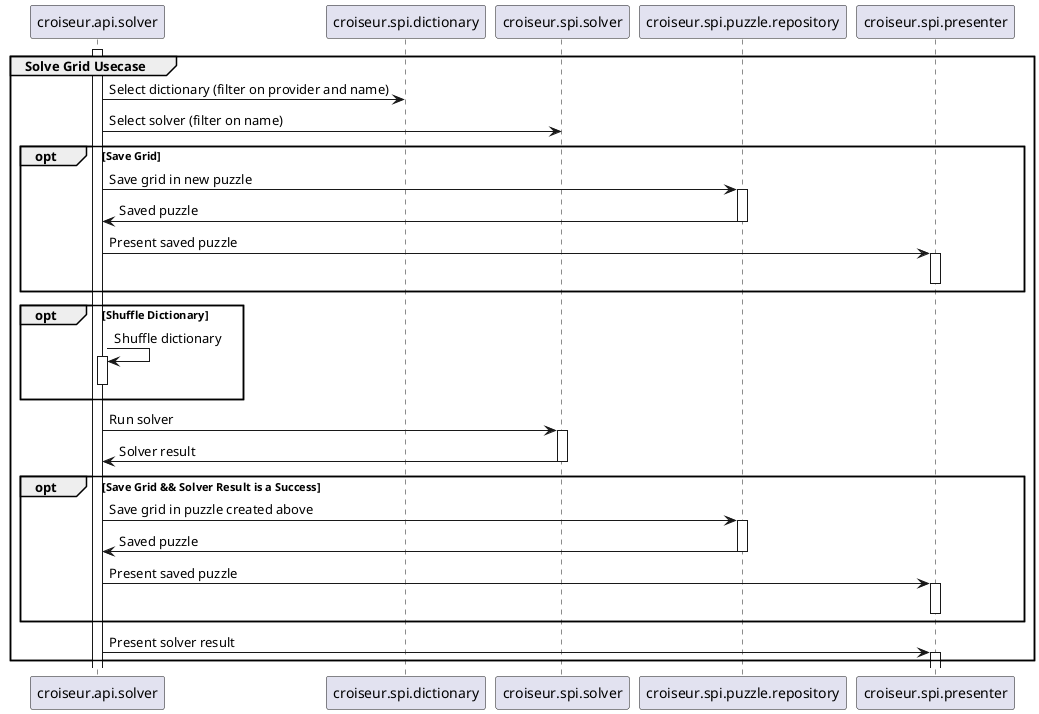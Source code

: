 @startuml
group Solve Grid Usecase
participant croiseur.api.solver
participant croiseur.spi.dictionary
participant croiseur.spi.solver
participant croiseur.spi.puzzle.repository
participant croiseur.spi.presenter

activate croiseur.api.solver
croiseur.api.solver -> croiseur.spi.dictionary : Select dictionary (filter on provider and name)

croiseur.api.solver -> croiseur.spi.solver : Select solver (filter on name)

opt Save Grid
  croiseur.api.solver -> croiseur.spi.puzzle.repository : Save grid in new puzzle
  activate croiseur.spi.puzzle.repository
  croiseur.spi.puzzle.repository -> croiseur.api.solver : Saved puzzle
  deactivate croiseur.spi.puzzle.repository
  croiseur.api.solver -> croiseur.spi.presenter : Present saved puzzle
  activate croiseur.spi.presenter
  deactivate croiseur.spi.presenter
end opt

opt Shuffle Dictionary
  croiseur.api.solver -> croiseur.api.solver : Shuffle dictionary
  activate croiseur.api.solver
  deactivate croiseur.api.solver
end opt

croiseur.api.solver -> croiseur.spi.solver : Run solver
activate croiseur.spi.solver
croiseur.spi.solver -> croiseur.api.solver : Solver result
deactivate croiseur.spi.solver

opt Save Grid && Solver Result is a Success
  croiseur.api.solver -> croiseur.spi.puzzle.repository : Save grid in puzzle created above
  activate croiseur.spi.puzzle.repository
  croiseur.spi.puzzle.repository -> croiseur.api.solver : Saved puzzle
  deactivate croiseur.spi.puzzle.repository
  croiseur.api.solver -> croiseur.spi.presenter : Present saved puzzle
  activate croiseur.spi.presenter
  deactivate croiseur.spi.presenter
end opt

croiseur.api.solver -> croiseur.spi.presenter : Present solver result
activate croiseur.spi.presenter
end
@enduml